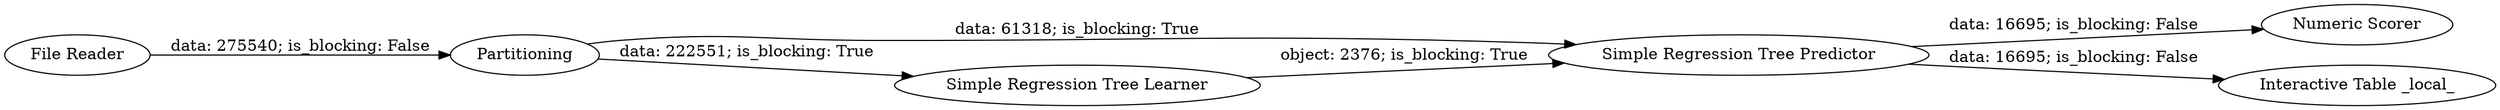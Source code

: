 digraph {
	"-8923311393948360177_14" [label="Simple Regression Tree Predictor"]
	"-8923311393948360177_11" [label="Simple Regression Tree Learner"]
	"-8923311393948360177_33" [label="Numeric Scorer"]
	"-8923311393948360177_2" [label=Partitioning]
	"-8923311393948360177_9" [label="Interactive Table _local_"]
	"-8923311393948360177_1" [label="File Reader"]
	"-8923311393948360177_14" -> "-8923311393948360177_33" [label="data: 16695; is_blocking: False"]
	"-8923311393948360177_14" -> "-8923311393948360177_9" [label="data: 16695; is_blocking: False"]
	"-8923311393948360177_2" -> "-8923311393948360177_11" [label="data: 222551; is_blocking: True"]
	"-8923311393948360177_11" -> "-8923311393948360177_14" [label="object: 2376; is_blocking: True"]
	"-8923311393948360177_1" -> "-8923311393948360177_2" [label="data: 275540; is_blocking: False"]
	"-8923311393948360177_2" -> "-8923311393948360177_14" [label="data: 61318; is_blocking: True"]
	rankdir=LR
}

